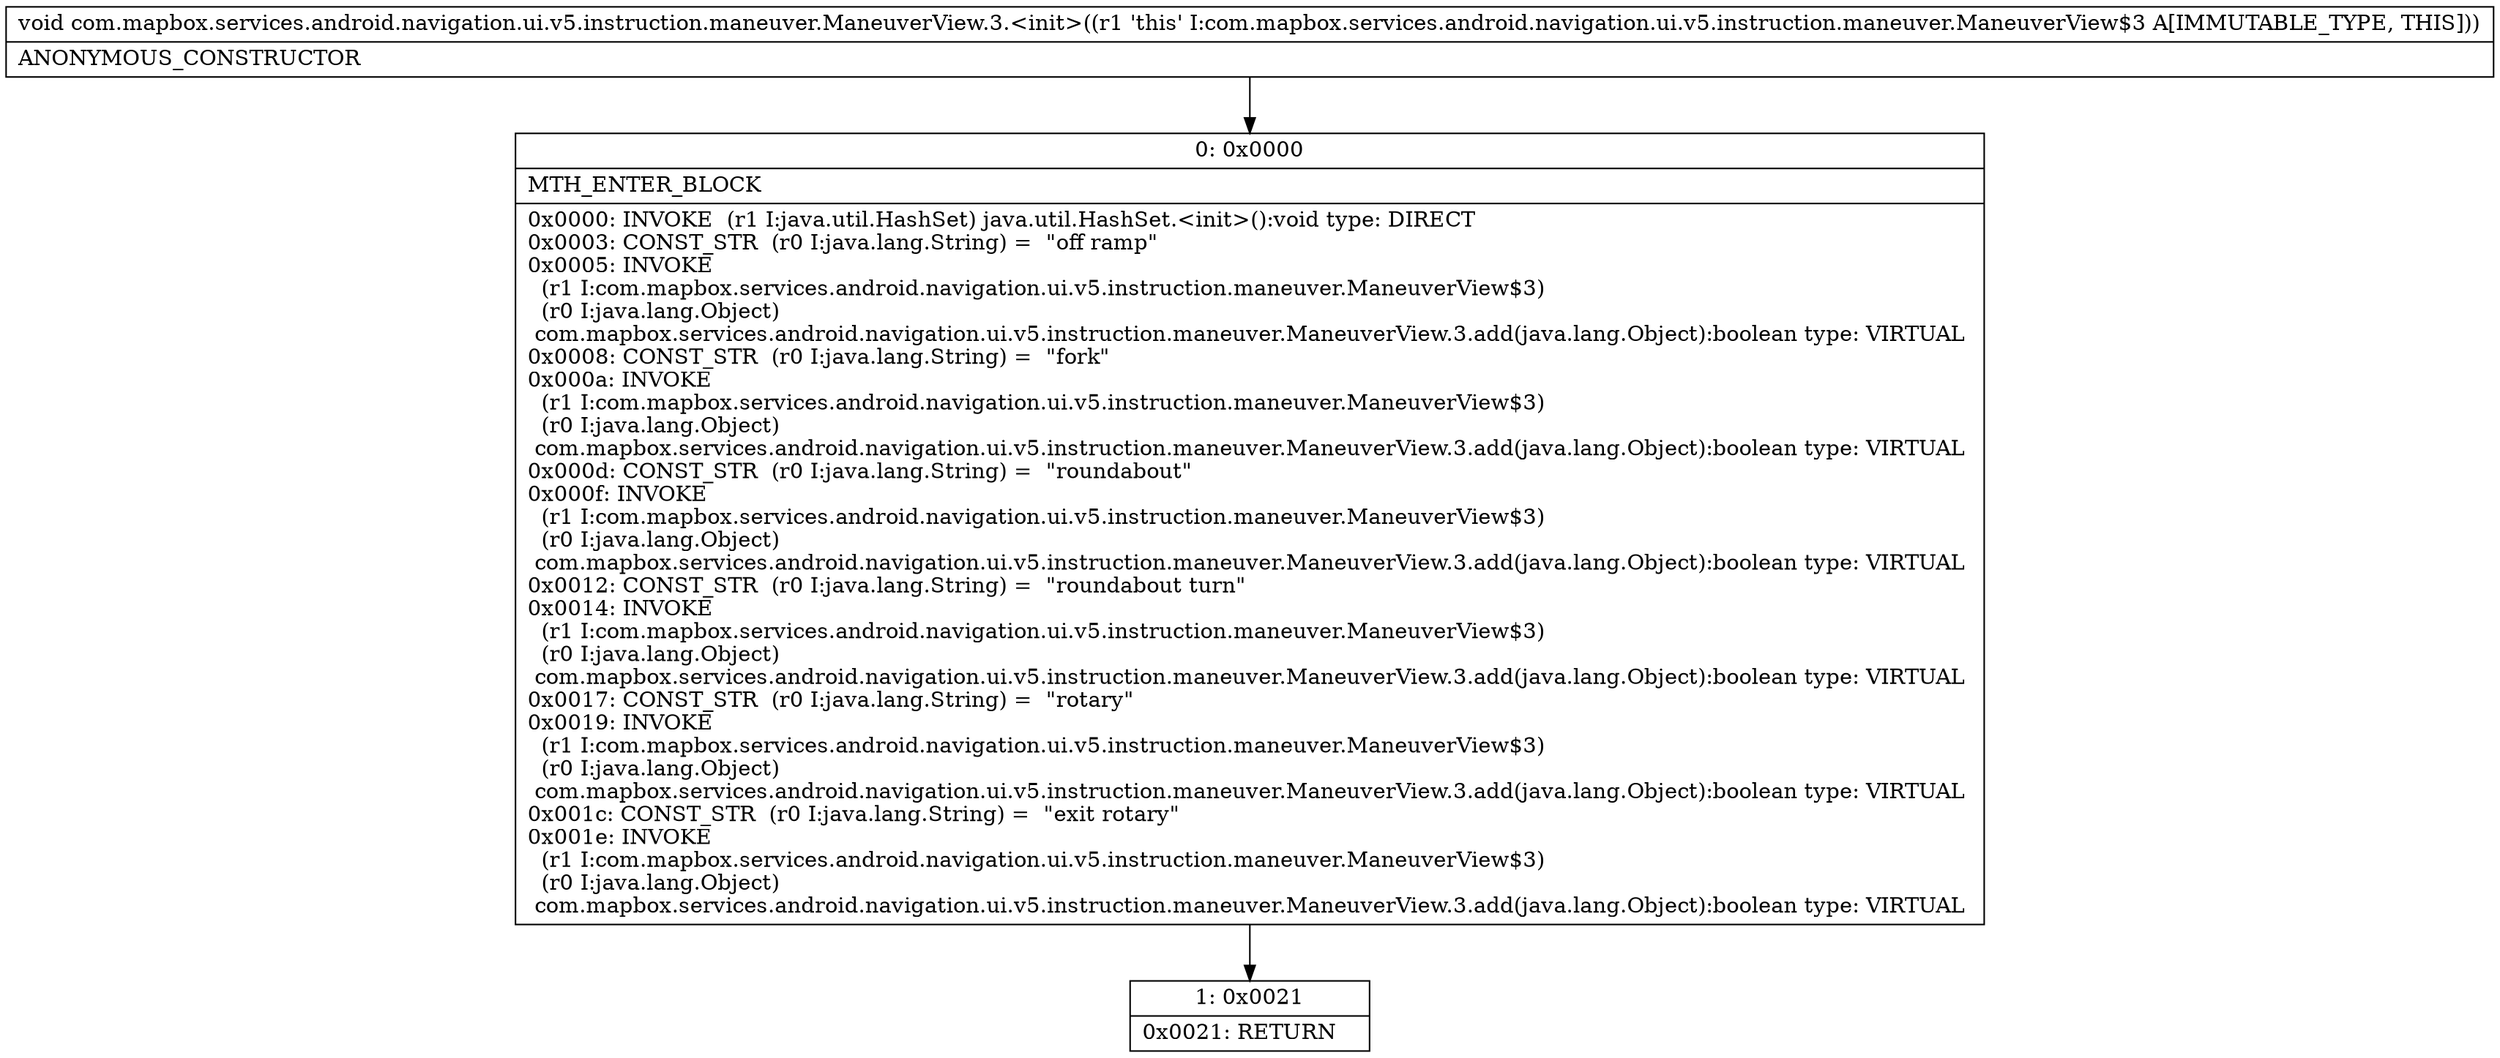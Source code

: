 digraph "CFG forcom.mapbox.services.android.navigation.ui.v5.instruction.maneuver.ManeuverView.3.\<init\>()V" {
Node_0 [shape=record,label="{0\:\ 0x0000|MTH_ENTER_BLOCK\l|0x0000: INVOKE  (r1 I:java.util.HashSet) java.util.HashSet.\<init\>():void type: DIRECT \l0x0003: CONST_STR  (r0 I:java.lang.String) =  \"off ramp\" \l0x0005: INVOKE  \l  (r1 I:com.mapbox.services.android.navigation.ui.v5.instruction.maneuver.ManeuverView$3)\l  (r0 I:java.lang.Object)\l com.mapbox.services.android.navigation.ui.v5.instruction.maneuver.ManeuverView.3.add(java.lang.Object):boolean type: VIRTUAL \l0x0008: CONST_STR  (r0 I:java.lang.String) =  \"fork\" \l0x000a: INVOKE  \l  (r1 I:com.mapbox.services.android.navigation.ui.v5.instruction.maneuver.ManeuverView$3)\l  (r0 I:java.lang.Object)\l com.mapbox.services.android.navigation.ui.v5.instruction.maneuver.ManeuverView.3.add(java.lang.Object):boolean type: VIRTUAL \l0x000d: CONST_STR  (r0 I:java.lang.String) =  \"roundabout\" \l0x000f: INVOKE  \l  (r1 I:com.mapbox.services.android.navigation.ui.v5.instruction.maneuver.ManeuverView$3)\l  (r0 I:java.lang.Object)\l com.mapbox.services.android.navigation.ui.v5.instruction.maneuver.ManeuverView.3.add(java.lang.Object):boolean type: VIRTUAL \l0x0012: CONST_STR  (r0 I:java.lang.String) =  \"roundabout turn\" \l0x0014: INVOKE  \l  (r1 I:com.mapbox.services.android.navigation.ui.v5.instruction.maneuver.ManeuverView$3)\l  (r0 I:java.lang.Object)\l com.mapbox.services.android.navigation.ui.v5.instruction.maneuver.ManeuverView.3.add(java.lang.Object):boolean type: VIRTUAL \l0x0017: CONST_STR  (r0 I:java.lang.String) =  \"rotary\" \l0x0019: INVOKE  \l  (r1 I:com.mapbox.services.android.navigation.ui.v5.instruction.maneuver.ManeuverView$3)\l  (r0 I:java.lang.Object)\l com.mapbox.services.android.navigation.ui.v5.instruction.maneuver.ManeuverView.3.add(java.lang.Object):boolean type: VIRTUAL \l0x001c: CONST_STR  (r0 I:java.lang.String) =  \"exit rotary\" \l0x001e: INVOKE  \l  (r1 I:com.mapbox.services.android.navigation.ui.v5.instruction.maneuver.ManeuverView$3)\l  (r0 I:java.lang.Object)\l com.mapbox.services.android.navigation.ui.v5.instruction.maneuver.ManeuverView.3.add(java.lang.Object):boolean type: VIRTUAL \l}"];
Node_1 [shape=record,label="{1\:\ 0x0021|0x0021: RETURN   \l}"];
MethodNode[shape=record,label="{void com.mapbox.services.android.navigation.ui.v5.instruction.maneuver.ManeuverView.3.\<init\>((r1 'this' I:com.mapbox.services.android.navigation.ui.v5.instruction.maneuver.ManeuverView$3 A[IMMUTABLE_TYPE, THIS]))  | ANONYMOUS_CONSTRUCTOR\l}"];
MethodNode -> Node_0;
Node_0 -> Node_1;
}

